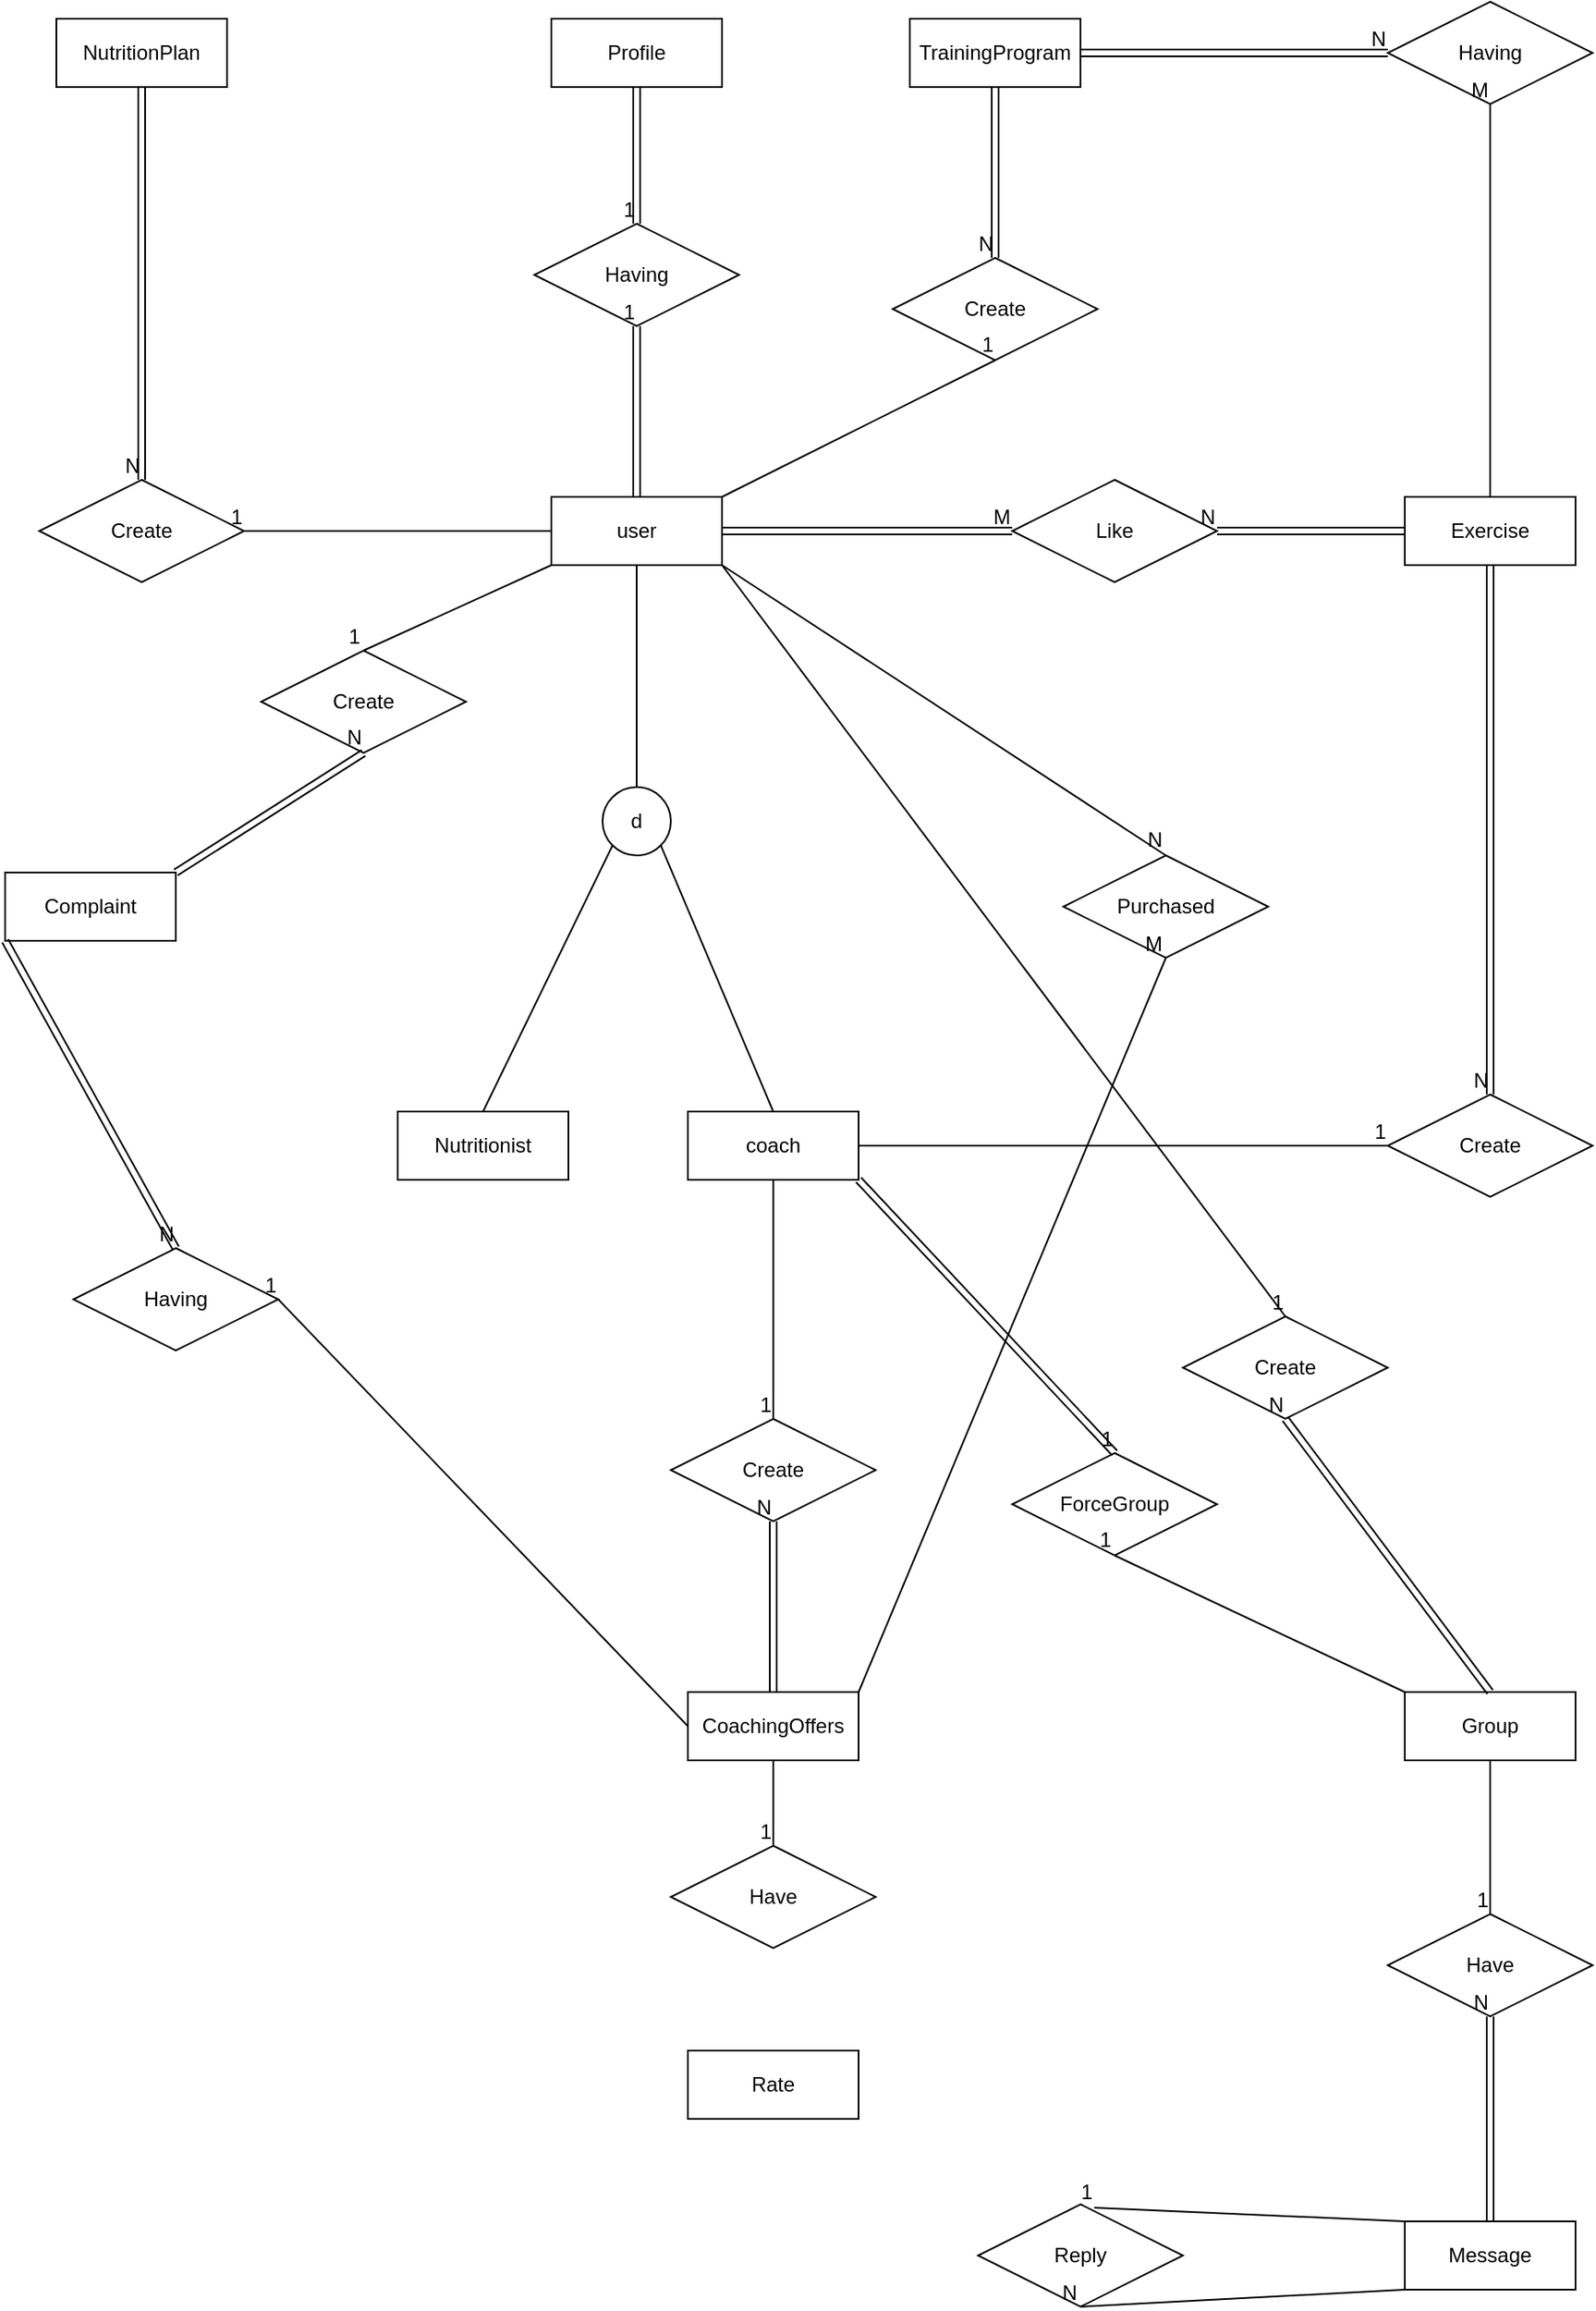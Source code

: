 <mxfile version="28.0.4">
  <diagram name="Page-1" id="JeH0i2LjRQUElFqgsEeq">
    <mxGraphModel dx="1305" dy="1929" grid="1" gridSize="10" guides="1" tooltips="1" connect="1" arrows="1" fold="1" page="1" pageScale="1" pageWidth="850" pageHeight="1100" math="0" shadow="0">
      <root>
        <mxCell id="0" />
        <mxCell id="1" parent="0" />
        <mxCell id="ER7iiUfevUNufXZp1XwE-1" value="user" style="whiteSpace=wrap;html=1;align=center;" vertex="1" parent="1">
          <mxGeometry x="390" y="130" width="100" height="40" as="geometry" />
        </mxCell>
        <mxCell id="ER7iiUfevUNufXZp1XwE-2" value="" style="endArrow=none;html=1;rounded=0;exitX=0.5;exitY=1;exitDx=0;exitDy=0;" edge="1" parent="1" source="ER7iiUfevUNufXZp1XwE-1" target="ER7iiUfevUNufXZp1XwE-3">
          <mxGeometry relative="1" as="geometry">
            <mxPoint x="570" y="390" as="sourcePoint" />
            <mxPoint x="440" y="290" as="targetPoint" />
          </mxGeometry>
        </mxCell>
        <mxCell id="ER7iiUfevUNufXZp1XwE-3" value="d" style="ellipse;whiteSpace=wrap;html=1;align=center;" vertex="1" parent="1">
          <mxGeometry x="420" y="300" width="40" height="40" as="geometry" />
        </mxCell>
        <mxCell id="ER7iiUfevUNufXZp1XwE-5" value="" style="endArrow=none;html=1;rounded=0;exitX=1;exitY=1;exitDx=0;exitDy=0;entryX=0.5;entryY=0;entryDx=0;entryDy=0;" edge="1" parent="1" source="ER7iiUfevUNufXZp1XwE-3" target="ER7iiUfevUNufXZp1XwE-8">
          <mxGeometry relative="1" as="geometry">
            <mxPoint x="570" y="390" as="sourcePoint" />
            <mxPoint x="510" y="480" as="targetPoint" />
          </mxGeometry>
        </mxCell>
        <mxCell id="ER7iiUfevUNufXZp1XwE-6" value="" style="endArrow=none;html=1;rounded=0;exitX=0;exitY=1;exitDx=0;exitDy=0;entryX=0.5;entryY=0;entryDx=0;entryDy=0;" edge="1" parent="1" source="ER7iiUfevUNufXZp1XwE-3" target="ER7iiUfevUNufXZp1XwE-7">
          <mxGeometry relative="1" as="geometry">
            <mxPoint x="570" y="390" as="sourcePoint" />
            <mxPoint x="380" y="460" as="targetPoint" />
          </mxGeometry>
        </mxCell>
        <mxCell id="ER7iiUfevUNufXZp1XwE-7" value="Nutritionist" style="whiteSpace=wrap;html=1;align=center;" vertex="1" parent="1">
          <mxGeometry x="300" y="490" width="100" height="40" as="geometry" />
        </mxCell>
        <mxCell id="ER7iiUfevUNufXZp1XwE-8" value="coach" style="whiteSpace=wrap;html=1;align=center;" vertex="1" parent="1">
          <mxGeometry x="470" y="490" width="100" height="40" as="geometry" />
        </mxCell>
        <mxCell id="ER7iiUfevUNufXZp1XwE-9" value="Profile" style="whiteSpace=wrap;html=1;align=center;" vertex="1" parent="1">
          <mxGeometry x="390" y="-150" width="100" height="40" as="geometry" />
        </mxCell>
        <mxCell id="ER7iiUfevUNufXZp1XwE-10" value="Having" style="shape=rhombus;perimeter=rhombusPerimeter;whiteSpace=wrap;html=1;align=center;" vertex="1" parent="1">
          <mxGeometry x="380" y="-30" width="120" height="60" as="geometry" />
        </mxCell>
        <mxCell id="ER7iiUfevUNufXZp1XwE-11" value="" style="shape=link;html=1;rounded=0;entryX=0.5;entryY=1;entryDx=0;entryDy=0;exitX=0.5;exitY=0;exitDx=0;exitDy=0;" edge="1" parent="1" source="ER7iiUfevUNufXZp1XwE-1" target="ER7iiUfevUNufXZp1XwE-10">
          <mxGeometry relative="1" as="geometry">
            <mxPoint x="350" y="60" as="sourcePoint" />
            <mxPoint x="510" y="250" as="targetPoint" />
          </mxGeometry>
        </mxCell>
        <mxCell id="ER7iiUfevUNufXZp1XwE-12" value="1" style="resizable=0;html=1;whiteSpace=wrap;align=right;verticalAlign=bottom;" connectable="0" vertex="1" parent="ER7iiUfevUNufXZp1XwE-11">
          <mxGeometry x="1" relative="1" as="geometry" />
        </mxCell>
        <mxCell id="ER7iiUfevUNufXZp1XwE-13" value="" style="shape=link;html=1;rounded=0;entryX=0.5;entryY=0;entryDx=0;entryDy=0;exitX=0.5;exitY=1;exitDx=0;exitDy=0;" edge="1" parent="1" source="ER7iiUfevUNufXZp1XwE-9" target="ER7iiUfevUNufXZp1XwE-10">
          <mxGeometry relative="1" as="geometry">
            <mxPoint x="350" y="250" as="sourcePoint" />
            <mxPoint x="510" y="250" as="targetPoint" />
          </mxGeometry>
        </mxCell>
        <mxCell id="ER7iiUfevUNufXZp1XwE-14" value="1" style="resizable=0;html=1;whiteSpace=wrap;align=right;verticalAlign=bottom;" connectable="0" vertex="1" parent="ER7iiUfevUNufXZp1XwE-13">
          <mxGeometry x="1" relative="1" as="geometry" />
        </mxCell>
        <mxCell id="ER7iiUfevUNufXZp1XwE-15" value="TrainingProgram" style="whiteSpace=wrap;html=1;align=center;" vertex="1" parent="1">
          <mxGeometry x="600" y="-150" width="100" height="40" as="geometry" />
        </mxCell>
        <mxCell id="ER7iiUfevUNufXZp1XwE-16" value="" style="shape=link;html=1;rounded=0;entryX=0.5;entryY=0;entryDx=0;entryDy=0;exitX=0.5;exitY=1;exitDx=0;exitDy=0;" edge="1" parent="1" source="ER7iiUfevUNufXZp1XwE-15" target="ER7iiUfevUNufXZp1XwE-18">
          <mxGeometry relative="1" as="geometry">
            <mxPoint x="350" y="160" as="sourcePoint" />
            <mxPoint x="510" y="160" as="targetPoint" />
          </mxGeometry>
        </mxCell>
        <mxCell id="ER7iiUfevUNufXZp1XwE-17" value="N" style="resizable=0;html=1;whiteSpace=wrap;align=right;verticalAlign=bottom;" connectable="0" vertex="1" parent="ER7iiUfevUNufXZp1XwE-16">
          <mxGeometry x="1" relative="1" as="geometry" />
        </mxCell>
        <mxCell id="ER7iiUfevUNufXZp1XwE-18" value="Create" style="shape=rhombus;perimeter=rhombusPerimeter;whiteSpace=wrap;html=1;align=center;" vertex="1" parent="1">
          <mxGeometry x="590" y="-10" width="120" height="60" as="geometry" />
        </mxCell>
        <mxCell id="ER7iiUfevUNufXZp1XwE-19" value="" style="endArrow=none;html=1;rounded=0;entryX=0.5;entryY=1;entryDx=0;entryDy=0;exitX=1;exitY=0;exitDx=0;exitDy=0;" edge="1" parent="1" source="ER7iiUfevUNufXZp1XwE-1" target="ER7iiUfevUNufXZp1XwE-18">
          <mxGeometry relative="1" as="geometry">
            <mxPoint x="670" y="170" as="sourcePoint" />
            <mxPoint x="510" y="160" as="targetPoint" />
          </mxGeometry>
        </mxCell>
        <mxCell id="ER7iiUfevUNufXZp1XwE-20" value="1" style="resizable=0;html=1;whiteSpace=wrap;align=right;verticalAlign=bottom;" connectable="0" vertex="1" parent="ER7iiUfevUNufXZp1XwE-19">
          <mxGeometry x="1" relative="1" as="geometry" />
        </mxCell>
        <mxCell id="ER7iiUfevUNufXZp1XwE-21" value="Exercise" style="whiteSpace=wrap;html=1;align=center;" vertex="1" parent="1">
          <mxGeometry x="890" y="130" width="100" height="40" as="geometry" />
        </mxCell>
        <mxCell id="ER7iiUfevUNufXZp1XwE-22" value="Having" style="shape=rhombus;perimeter=rhombusPerimeter;whiteSpace=wrap;html=1;align=center;" vertex="1" parent="1">
          <mxGeometry x="880" y="-160" width="120" height="60" as="geometry" />
        </mxCell>
        <mxCell id="ER7iiUfevUNufXZp1XwE-23" value="" style="shape=link;html=1;rounded=0;entryX=0;entryY=0.5;entryDx=0;entryDy=0;exitX=1;exitY=0.5;exitDx=0;exitDy=0;" edge="1" parent="1" source="ER7iiUfevUNufXZp1XwE-15" target="ER7iiUfevUNufXZp1XwE-22">
          <mxGeometry relative="1" as="geometry">
            <mxPoint x="350" y="160" as="sourcePoint" />
            <mxPoint x="510" y="160" as="targetPoint" />
          </mxGeometry>
        </mxCell>
        <mxCell id="ER7iiUfevUNufXZp1XwE-24" value="N" style="resizable=0;html=1;whiteSpace=wrap;align=right;verticalAlign=bottom;" connectable="0" vertex="1" parent="ER7iiUfevUNufXZp1XwE-23">
          <mxGeometry x="1" relative="1" as="geometry" />
        </mxCell>
        <mxCell id="ER7iiUfevUNufXZp1XwE-25" value="" style="endArrow=none;html=1;rounded=0;entryX=0.5;entryY=1;entryDx=0;entryDy=0;exitX=0.5;exitY=0;exitDx=0;exitDy=0;" edge="1" parent="1" source="ER7iiUfevUNufXZp1XwE-21" target="ER7iiUfevUNufXZp1XwE-22">
          <mxGeometry relative="1" as="geometry">
            <mxPoint x="350" y="160" as="sourcePoint" />
            <mxPoint x="510" y="160" as="targetPoint" />
          </mxGeometry>
        </mxCell>
        <mxCell id="ER7iiUfevUNufXZp1XwE-26" value="M" style="resizable=0;html=1;whiteSpace=wrap;align=right;verticalAlign=bottom;" connectable="0" vertex="1" parent="ER7iiUfevUNufXZp1XwE-25">
          <mxGeometry x="1" relative="1" as="geometry" />
        </mxCell>
        <mxCell id="ER7iiUfevUNufXZp1XwE-27" value="Create" style="shape=rhombus;perimeter=rhombusPerimeter;whiteSpace=wrap;html=1;align=center;" vertex="1" parent="1">
          <mxGeometry x="880" y="480" width="120" height="60" as="geometry" />
        </mxCell>
        <mxCell id="ER7iiUfevUNufXZp1XwE-28" value="" style="endArrow=none;html=1;rounded=0;exitX=1;exitY=0.5;exitDx=0;exitDy=0;" edge="1" parent="1" source="ER7iiUfevUNufXZp1XwE-8" target="ER7iiUfevUNufXZp1XwE-27">
          <mxGeometry relative="1" as="geometry">
            <mxPoint x="680" y="460" as="sourcePoint" />
            <mxPoint x="510" y="250" as="targetPoint" />
          </mxGeometry>
        </mxCell>
        <mxCell id="ER7iiUfevUNufXZp1XwE-29" value="1" style="resizable=0;html=1;whiteSpace=wrap;align=right;verticalAlign=bottom;" connectable="0" vertex="1" parent="ER7iiUfevUNufXZp1XwE-28">
          <mxGeometry x="1" relative="1" as="geometry" />
        </mxCell>
        <mxCell id="ER7iiUfevUNufXZp1XwE-30" value="" style="shape=link;html=1;rounded=0;entryX=0.5;entryY=0;entryDx=0;entryDy=0;exitX=0.5;exitY=1;exitDx=0;exitDy=0;" edge="1" parent="1" source="ER7iiUfevUNufXZp1XwE-21" target="ER7iiUfevUNufXZp1XwE-27">
          <mxGeometry relative="1" as="geometry">
            <mxPoint x="350" y="250" as="sourcePoint" />
            <mxPoint x="510" y="250" as="targetPoint" />
          </mxGeometry>
        </mxCell>
        <mxCell id="ER7iiUfevUNufXZp1XwE-31" value="N" style="resizable=0;html=1;whiteSpace=wrap;align=right;verticalAlign=bottom;" connectable="0" vertex="1" parent="ER7iiUfevUNufXZp1XwE-30">
          <mxGeometry x="1" relative="1" as="geometry" />
        </mxCell>
        <mxCell id="ER7iiUfevUNufXZp1XwE-32" value="Like" style="shape=rhombus;perimeter=rhombusPerimeter;whiteSpace=wrap;html=1;align=center;" vertex="1" parent="1">
          <mxGeometry x="660" y="120" width="120" height="60" as="geometry" />
        </mxCell>
        <mxCell id="ER7iiUfevUNufXZp1XwE-33" value="" style="shape=link;html=1;rounded=0;entryX=1;entryY=0.5;entryDx=0;entryDy=0;exitX=0;exitY=0.5;exitDx=0;exitDy=0;" edge="1" parent="1" source="ER7iiUfevUNufXZp1XwE-21" target="ER7iiUfevUNufXZp1XwE-32">
          <mxGeometry relative="1" as="geometry">
            <mxPoint x="350" y="220" as="sourcePoint" />
            <mxPoint x="510" y="220" as="targetPoint" />
          </mxGeometry>
        </mxCell>
        <mxCell id="ER7iiUfevUNufXZp1XwE-34" value="N" style="resizable=0;html=1;whiteSpace=wrap;align=right;verticalAlign=bottom;" connectable="0" vertex="1" parent="ER7iiUfevUNufXZp1XwE-33">
          <mxGeometry x="1" relative="1" as="geometry" />
        </mxCell>
        <mxCell id="ER7iiUfevUNufXZp1XwE-35" value="" style="shape=link;html=1;rounded=0;entryX=0;entryY=0.5;entryDx=0;entryDy=0;exitX=1;exitY=0.5;exitDx=0;exitDy=0;" edge="1" parent="1" source="ER7iiUfevUNufXZp1XwE-1" target="ER7iiUfevUNufXZp1XwE-32">
          <mxGeometry relative="1" as="geometry">
            <mxPoint x="350" y="220" as="sourcePoint" />
            <mxPoint x="510" y="220" as="targetPoint" />
          </mxGeometry>
        </mxCell>
        <mxCell id="ER7iiUfevUNufXZp1XwE-36" value="M" style="resizable=0;html=1;whiteSpace=wrap;align=right;verticalAlign=bottom;" connectable="0" vertex="1" parent="ER7iiUfevUNufXZp1XwE-35">
          <mxGeometry x="1" relative="1" as="geometry" />
        </mxCell>
        <mxCell id="ER7iiUfevUNufXZp1XwE-37" value="NutritionPlan" style="whiteSpace=wrap;html=1;align=center;" vertex="1" parent="1">
          <mxGeometry x="100" y="-150" width="100" height="40" as="geometry" />
        </mxCell>
        <mxCell id="ER7iiUfevUNufXZp1XwE-38" value="Create" style="shape=rhombus;perimeter=rhombusPerimeter;whiteSpace=wrap;html=1;align=center;" vertex="1" parent="1">
          <mxGeometry x="90" y="120" width="120" height="60" as="geometry" />
        </mxCell>
        <mxCell id="ER7iiUfevUNufXZp1XwE-39" value="" style="endArrow=none;html=1;rounded=0;exitX=0;exitY=0.5;exitDx=0;exitDy=0;entryX=1;entryY=0.5;entryDx=0;entryDy=0;" edge="1" parent="1" source="ER7iiUfevUNufXZp1XwE-1" target="ER7iiUfevUNufXZp1XwE-38">
          <mxGeometry relative="1" as="geometry">
            <mxPoint x="350" y="220" as="sourcePoint" />
            <mxPoint x="510" y="220" as="targetPoint" />
          </mxGeometry>
        </mxCell>
        <mxCell id="ER7iiUfevUNufXZp1XwE-40" value="1" style="resizable=0;html=1;whiteSpace=wrap;align=right;verticalAlign=bottom;" connectable="0" vertex="1" parent="ER7iiUfevUNufXZp1XwE-39">
          <mxGeometry x="1" relative="1" as="geometry" />
        </mxCell>
        <mxCell id="ER7iiUfevUNufXZp1XwE-44" value="" style="shape=link;html=1;rounded=0;exitX=0.5;exitY=1;exitDx=0;exitDy=0;entryX=0.5;entryY=0;entryDx=0;entryDy=0;" edge="1" parent="1" source="ER7iiUfevUNufXZp1XwE-37" target="ER7iiUfevUNufXZp1XwE-38">
          <mxGeometry relative="1" as="geometry">
            <mxPoint x="130" y="300" as="sourcePoint" />
            <mxPoint x="290" y="300" as="targetPoint" />
          </mxGeometry>
        </mxCell>
        <mxCell id="ER7iiUfevUNufXZp1XwE-45" value="N" style="resizable=0;html=1;whiteSpace=wrap;align=right;verticalAlign=bottom;" connectable="0" vertex="1" parent="ER7iiUfevUNufXZp1XwE-44">
          <mxGeometry x="1" relative="1" as="geometry" />
        </mxCell>
        <mxCell id="ER7iiUfevUNufXZp1XwE-46" value="CoachingOffers" style="whiteSpace=wrap;html=1;align=center;" vertex="1" parent="1">
          <mxGeometry x="470" y="830" width="100" height="40" as="geometry" />
        </mxCell>
        <mxCell id="ER7iiUfevUNufXZp1XwE-47" value="Create" style="shape=rhombus;perimeter=rhombusPerimeter;whiteSpace=wrap;html=1;align=center;" vertex="1" parent="1">
          <mxGeometry x="460" y="670" width="120" height="60" as="geometry" />
        </mxCell>
        <mxCell id="ER7iiUfevUNufXZp1XwE-48" value="" style="endArrow=none;html=1;rounded=0;entryX=0.5;entryY=0;entryDx=0;entryDy=0;exitX=0.5;exitY=1;exitDx=0;exitDy=0;" edge="1" parent="1" source="ER7iiUfevUNufXZp1XwE-8" target="ER7iiUfevUNufXZp1XwE-47">
          <mxGeometry relative="1" as="geometry">
            <mxPoint x="350" y="620" as="sourcePoint" />
            <mxPoint x="510" y="620" as="targetPoint" />
          </mxGeometry>
        </mxCell>
        <mxCell id="ER7iiUfevUNufXZp1XwE-49" value="1" style="resizable=0;html=1;whiteSpace=wrap;align=right;verticalAlign=bottom;" connectable="0" vertex="1" parent="ER7iiUfevUNufXZp1XwE-48">
          <mxGeometry x="1" relative="1" as="geometry" />
        </mxCell>
        <mxCell id="ER7iiUfevUNufXZp1XwE-50" value="" style="shape=link;html=1;rounded=0;entryX=0.5;entryY=1;entryDx=0;entryDy=0;exitX=0.5;exitY=0;exitDx=0;exitDy=0;" edge="1" parent="1" source="ER7iiUfevUNufXZp1XwE-46" target="ER7iiUfevUNufXZp1XwE-47">
          <mxGeometry relative="1" as="geometry">
            <mxPoint x="350" y="620" as="sourcePoint" />
            <mxPoint x="510" y="620" as="targetPoint" />
          </mxGeometry>
        </mxCell>
        <mxCell id="ER7iiUfevUNufXZp1XwE-51" value="N" style="resizable=0;html=1;whiteSpace=wrap;align=right;verticalAlign=bottom;" connectable="0" vertex="1" parent="ER7iiUfevUNufXZp1XwE-50">
          <mxGeometry x="1" relative="1" as="geometry" />
        </mxCell>
        <mxCell id="ER7iiUfevUNufXZp1XwE-52" value="Purchased" style="shape=rhombus;perimeter=rhombusPerimeter;whiteSpace=wrap;html=1;align=center;" vertex="1" parent="1">
          <mxGeometry x="690" y="340" width="120" height="60" as="geometry" />
        </mxCell>
        <mxCell id="ER7iiUfevUNufXZp1XwE-53" value="" style="endArrow=none;html=1;rounded=0;entryX=0.5;entryY=1;entryDx=0;entryDy=0;exitX=1;exitY=0;exitDx=0;exitDy=0;" edge="1" parent="1" source="ER7iiUfevUNufXZp1XwE-46" target="ER7iiUfevUNufXZp1XwE-52">
          <mxGeometry relative="1" as="geometry">
            <mxPoint x="350" y="350" as="sourcePoint" />
            <mxPoint x="510" y="350" as="targetPoint" />
          </mxGeometry>
        </mxCell>
        <mxCell id="ER7iiUfevUNufXZp1XwE-54" value="M" style="resizable=0;html=1;whiteSpace=wrap;align=right;verticalAlign=bottom;" connectable="0" vertex="1" parent="ER7iiUfevUNufXZp1XwE-53">
          <mxGeometry x="1" relative="1" as="geometry" />
        </mxCell>
        <mxCell id="ER7iiUfevUNufXZp1XwE-55" value="" style="endArrow=none;html=1;rounded=0;entryX=0.5;entryY=0;entryDx=0;entryDy=0;exitX=1;exitY=1;exitDx=0;exitDy=0;" edge="1" parent="1" source="ER7iiUfevUNufXZp1XwE-1" target="ER7iiUfevUNufXZp1XwE-52">
          <mxGeometry relative="1" as="geometry">
            <mxPoint x="350" y="350" as="sourcePoint" />
            <mxPoint x="510" y="350" as="targetPoint" />
          </mxGeometry>
        </mxCell>
        <mxCell id="ER7iiUfevUNufXZp1XwE-56" value="N" style="resizable=0;html=1;whiteSpace=wrap;align=right;verticalAlign=bottom;" connectable="0" vertex="1" parent="ER7iiUfevUNufXZp1XwE-55">
          <mxGeometry x="1" relative="1" as="geometry" />
        </mxCell>
        <mxCell id="ER7iiUfevUNufXZp1XwE-57" value="Group" style="whiteSpace=wrap;html=1;align=center;" vertex="1" parent="1">
          <mxGeometry x="890" y="830" width="100" height="40" as="geometry" />
        </mxCell>
        <mxCell id="ER7iiUfevUNufXZp1XwE-58" value="Create" style="shape=rhombus;perimeter=rhombusPerimeter;whiteSpace=wrap;html=1;align=center;" vertex="1" parent="1">
          <mxGeometry x="760" y="610" width="120" height="60" as="geometry" />
        </mxCell>
        <mxCell id="ER7iiUfevUNufXZp1XwE-59" value="ForceGroup" style="shape=rhombus;perimeter=rhombusPerimeter;whiteSpace=wrap;html=1;align=center;" vertex="1" parent="1">
          <mxGeometry x="660" y="690" width="120" height="60" as="geometry" />
        </mxCell>
        <mxCell id="ER7iiUfevUNufXZp1XwE-62" value="" style="shape=link;html=1;rounded=0;entryX=0.5;entryY=0;entryDx=0;entryDy=0;exitX=1;exitY=1;exitDx=0;exitDy=0;" edge="1" parent="1" source="ER7iiUfevUNufXZp1XwE-8" target="ER7iiUfevUNufXZp1XwE-59">
          <mxGeometry relative="1" as="geometry">
            <mxPoint x="350" y="500" as="sourcePoint" />
            <mxPoint x="510" y="500" as="targetPoint" />
          </mxGeometry>
        </mxCell>
        <mxCell id="ER7iiUfevUNufXZp1XwE-63" value="1" style="resizable=0;html=1;whiteSpace=wrap;align=right;verticalAlign=bottom;" connectable="0" vertex="1" parent="ER7iiUfevUNufXZp1XwE-62">
          <mxGeometry x="1" relative="1" as="geometry" />
        </mxCell>
        <mxCell id="ER7iiUfevUNufXZp1XwE-64" value="" style="endArrow=none;html=1;rounded=0;entryX=0.5;entryY=1;entryDx=0;entryDy=0;exitX=0;exitY=0;exitDx=0;exitDy=0;" edge="1" parent="1" source="ER7iiUfevUNufXZp1XwE-57" target="ER7iiUfevUNufXZp1XwE-59">
          <mxGeometry relative="1" as="geometry">
            <mxPoint x="350" y="500" as="sourcePoint" />
            <mxPoint x="510" y="500" as="targetPoint" />
          </mxGeometry>
        </mxCell>
        <mxCell id="ER7iiUfevUNufXZp1XwE-65" value="1" style="resizable=0;html=1;whiteSpace=wrap;align=right;verticalAlign=bottom;" connectable="0" vertex="1" parent="ER7iiUfevUNufXZp1XwE-64">
          <mxGeometry x="1" relative="1" as="geometry" />
        </mxCell>
        <mxCell id="ER7iiUfevUNufXZp1XwE-66" value="" style="endArrow=none;html=1;rounded=0;entryX=0.5;entryY=0;entryDx=0;entryDy=0;exitX=1;exitY=1;exitDx=0;exitDy=0;" edge="1" parent="1" source="ER7iiUfevUNufXZp1XwE-1" target="ER7iiUfevUNufXZp1XwE-58">
          <mxGeometry relative="1" as="geometry">
            <mxPoint x="350" y="500" as="sourcePoint" />
            <mxPoint x="510" y="500" as="targetPoint" />
          </mxGeometry>
        </mxCell>
        <mxCell id="ER7iiUfevUNufXZp1XwE-67" value="1" style="resizable=0;html=1;whiteSpace=wrap;align=right;verticalAlign=bottom;" connectable="0" vertex="1" parent="ER7iiUfevUNufXZp1XwE-66">
          <mxGeometry x="1" relative="1" as="geometry" />
        </mxCell>
        <mxCell id="ER7iiUfevUNufXZp1XwE-68" value="" style="shape=link;html=1;rounded=0;entryX=0.5;entryY=1;entryDx=0;entryDy=0;exitX=0.5;exitY=0;exitDx=0;exitDy=0;" edge="1" parent="1" source="ER7iiUfevUNufXZp1XwE-57" target="ER7iiUfevUNufXZp1XwE-58">
          <mxGeometry relative="1" as="geometry">
            <mxPoint x="350" y="500" as="sourcePoint" />
            <mxPoint x="510" y="500" as="targetPoint" />
          </mxGeometry>
        </mxCell>
        <mxCell id="ER7iiUfevUNufXZp1XwE-69" value="N" style="resizable=0;html=1;whiteSpace=wrap;align=right;verticalAlign=bottom;" connectable="0" vertex="1" parent="ER7iiUfevUNufXZp1XwE-68">
          <mxGeometry x="1" relative="1" as="geometry" />
        </mxCell>
        <mxCell id="ER7iiUfevUNufXZp1XwE-70" value="Message" style="whiteSpace=wrap;html=1;align=center;" vertex="1" parent="1">
          <mxGeometry x="890" y="1140" width="100" height="40" as="geometry" />
        </mxCell>
        <mxCell id="ER7iiUfevUNufXZp1XwE-71" value="Reply" style="shape=rhombus;perimeter=rhombusPerimeter;whiteSpace=wrap;html=1;align=center;" vertex="1" parent="1">
          <mxGeometry x="640" y="1130" width="120" height="60" as="geometry" />
        </mxCell>
        <mxCell id="ER7iiUfevUNufXZp1XwE-74" value="Have" style="shape=rhombus;perimeter=rhombusPerimeter;whiteSpace=wrap;html=1;align=center;" vertex="1" parent="1">
          <mxGeometry x="880" y="960" width="120" height="60" as="geometry" />
        </mxCell>
        <mxCell id="ER7iiUfevUNufXZp1XwE-75" value="" style="endArrow=none;html=1;rounded=0;entryX=0.5;entryY=0;entryDx=0;entryDy=0;exitX=0.5;exitY=1;exitDx=0;exitDy=0;" edge="1" parent="1" source="ER7iiUfevUNufXZp1XwE-57" target="ER7iiUfevUNufXZp1XwE-74">
          <mxGeometry relative="1" as="geometry">
            <mxPoint x="350" y="1040" as="sourcePoint" />
            <mxPoint x="510" y="1040" as="targetPoint" />
          </mxGeometry>
        </mxCell>
        <mxCell id="ER7iiUfevUNufXZp1XwE-76" value="1" style="resizable=0;html=1;whiteSpace=wrap;align=right;verticalAlign=bottom;" connectable="0" vertex="1" parent="ER7iiUfevUNufXZp1XwE-75">
          <mxGeometry x="1" relative="1" as="geometry" />
        </mxCell>
        <mxCell id="ER7iiUfevUNufXZp1XwE-77" value="" style="shape=link;html=1;rounded=0;entryX=0.5;entryY=1;entryDx=0;entryDy=0;exitX=0.5;exitY=0;exitDx=0;exitDy=0;" edge="1" parent="1" source="ER7iiUfevUNufXZp1XwE-70" target="ER7iiUfevUNufXZp1XwE-74">
          <mxGeometry relative="1" as="geometry">
            <mxPoint x="350" y="1040" as="sourcePoint" />
            <mxPoint x="510" y="1040" as="targetPoint" />
          </mxGeometry>
        </mxCell>
        <mxCell id="ER7iiUfevUNufXZp1XwE-78" value="N" style="resizable=0;html=1;whiteSpace=wrap;align=right;verticalAlign=bottom;" connectable="0" vertex="1" parent="ER7iiUfevUNufXZp1XwE-77">
          <mxGeometry x="1" relative="1" as="geometry" />
        </mxCell>
        <mxCell id="ER7iiUfevUNufXZp1XwE-79" value="" style="endArrow=none;html=1;rounded=0;entryX=0.567;entryY=0.033;entryDx=0;entryDy=0;entryPerimeter=0;exitX=0;exitY=0;exitDx=0;exitDy=0;" edge="1" parent="1" source="ER7iiUfevUNufXZp1XwE-70" target="ER7iiUfevUNufXZp1XwE-71">
          <mxGeometry relative="1" as="geometry">
            <mxPoint x="350" y="1040" as="sourcePoint" />
            <mxPoint x="900" y="1130" as="targetPoint" />
          </mxGeometry>
        </mxCell>
        <mxCell id="ER7iiUfevUNufXZp1XwE-80" value="1" style="resizable=0;html=1;whiteSpace=wrap;align=right;verticalAlign=bottom;" connectable="0" vertex="1" parent="ER7iiUfevUNufXZp1XwE-79">
          <mxGeometry x="1" relative="1" as="geometry" />
        </mxCell>
        <mxCell id="ER7iiUfevUNufXZp1XwE-81" value="" style="endArrow=none;html=1;rounded=0;entryX=0.5;entryY=1;entryDx=0;entryDy=0;exitX=0;exitY=1;exitDx=0;exitDy=0;" edge="1" parent="1" source="ER7iiUfevUNufXZp1XwE-70" target="ER7iiUfevUNufXZp1XwE-71">
          <mxGeometry relative="1" as="geometry">
            <mxPoint x="350" y="1040" as="sourcePoint" />
            <mxPoint x="510" y="1040" as="targetPoint" />
          </mxGeometry>
        </mxCell>
        <mxCell id="ER7iiUfevUNufXZp1XwE-82" value="N" style="resizable=0;html=1;whiteSpace=wrap;align=right;verticalAlign=bottom;" connectable="0" vertex="1" parent="ER7iiUfevUNufXZp1XwE-81">
          <mxGeometry x="1" relative="1" as="geometry" />
        </mxCell>
        <mxCell id="ER7iiUfevUNufXZp1XwE-84" value="Complaint" style="whiteSpace=wrap;html=1;align=center;" vertex="1" parent="1">
          <mxGeometry x="70" y="350" width="100" height="40" as="geometry" />
        </mxCell>
        <mxCell id="ER7iiUfevUNufXZp1XwE-85" value="Create" style="shape=rhombus;perimeter=rhombusPerimeter;whiteSpace=wrap;html=1;align=center;" vertex="1" parent="1">
          <mxGeometry x="220" y="220" width="120" height="60" as="geometry" />
        </mxCell>
        <mxCell id="ER7iiUfevUNufXZp1XwE-86" value="" style="endArrow=none;html=1;rounded=0;entryX=0.5;entryY=0;entryDx=0;entryDy=0;exitX=0;exitY=1;exitDx=0;exitDy=0;" edge="1" parent="1" source="ER7iiUfevUNufXZp1XwE-1" target="ER7iiUfevUNufXZp1XwE-85">
          <mxGeometry relative="1" as="geometry">
            <mxPoint x="350" y="350" as="sourcePoint" />
            <mxPoint x="510" y="350" as="targetPoint" />
          </mxGeometry>
        </mxCell>
        <mxCell id="ER7iiUfevUNufXZp1XwE-87" value="1" style="resizable=0;html=1;whiteSpace=wrap;align=right;verticalAlign=bottom;" connectable="0" vertex="1" parent="ER7iiUfevUNufXZp1XwE-86">
          <mxGeometry x="1" relative="1" as="geometry" />
        </mxCell>
        <mxCell id="ER7iiUfevUNufXZp1XwE-88" value="" style="shape=link;html=1;rounded=0;entryX=0.5;entryY=1;entryDx=0;entryDy=0;exitX=1;exitY=0;exitDx=0;exitDy=0;" edge="1" parent="1" source="ER7iiUfevUNufXZp1XwE-84" target="ER7iiUfevUNufXZp1XwE-85">
          <mxGeometry relative="1" as="geometry">
            <mxPoint x="350" y="350" as="sourcePoint" />
            <mxPoint x="510" y="350" as="targetPoint" />
          </mxGeometry>
        </mxCell>
        <mxCell id="ER7iiUfevUNufXZp1XwE-89" value="N" style="resizable=0;html=1;whiteSpace=wrap;align=right;verticalAlign=bottom;" connectable="0" vertex="1" parent="ER7iiUfevUNufXZp1XwE-88">
          <mxGeometry x="1" relative="1" as="geometry" />
        </mxCell>
        <mxCell id="ER7iiUfevUNufXZp1XwE-90" value="Having" style="shape=rhombus;perimeter=rhombusPerimeter;whiteSpace=wrap;html=1;align=center;" vertex="1" parent="1">
          <mxGeometry x="110" y="570" width="120" height="60" as="geometry" />
        </mxCell>
        <mxCell id="ER7iiUfevUNufXZp1XwE-91" value="" style="shape=link;html=1;rounded=0;entryX=0.5;entryY=0;entryDx=0;entryDy=0;exitX=0;exitY=1;exitDx=0;exitDy=0;" edge="1" parent="1" source="ER7iiUfevUNufXZp1XwE-84" target="ER7iiUfevUNufXZp1XwE-90">
          <mxGeometry relative="1" as="geometry">
            <mxPoint x="350" y="770" as="sourcePoint" />
            <mxPoint x="510" y="770" as="targetPoint" />
          </mxGeometry>
        </mxCell>
        <mxCell id="ER7iiUfevUNufXZp1XwE-92" value="N" style="resizable=0;html=1;whiteSpace=wrap;align=right;verticalAlign=bottom;" connectable="0" vertex="1" parent="ER7iiUfevUNufXZp1XwE-91">
          <mxGeometry x="1" relative="1" as="geometry" />
        </mxCell>
        <mxCell id="ER7iiUfevUNufXZp1XwE-93" value="" style="endArrow=none;html=1;rounded=0;entryX=1;entryY=0.5;entryDx=0;entryDy=0;exitX=0;exitY=0.5;exitDx=0;exitDy=0;" edge="1" parent="1" source="ER7iiUfevUNufXZp1XwE-46" target="ER7iiUfevUNufXZp1XwE-90">
          <mxGeometry relative="1" as="geometry">
            <mxPoint x="350" y="770" as="sourcePoint" />
            <mxPoint x="510" y="770" as="targetPoint" />
          </mxGeometry>
        </mxCell>
        <mxCell id="ER7iiUfevUNufXZp1XwE-94" value="1" style="resizable=0;html=1;whiteSpace=wrap;align=right;verticalAlign=bottom;" connectable="0" vertex="1" parent="ER7iiUfevUNufXZp1XwE-93">
          <mxGeometry x="1" relative="1" as="geometry" />
        </mxCell>
        <mxCell id="ER7iiUfevUNufXZp1XwE-95" value="Rate" style="whiteSpace=wrap;html=1;align=center;" vertex="1" parent="1">
          <mxGeometry x="470" y="1040" width="100" height="40" as="geometry" />
        </mxCell>
        <mxCell id="ER7iiUfevUNufXZp1XwE-96" value="Have" style="shape=rhombus;perimeter=rhombusPerimeter;whiteSpace=wrap;html=1;align=center;" vertex="1" parent="1">
          <mxGeometry x="460" y="920" width="120" height="60" as="geometry" />
        </mxCell>
        <mxCell id="ER7iiUfevUNufXZp1XwE-97" value="" style="endArrow=none;html=1;rounded=0;entryX=0.5;entryY=0;entryDx=0;entryDy=0;exitX=0.5;exitY=1;exitDx=0;exitDy=0;" edge="1" parent="1" source="ER7iiUfevUNufXZp1XwE-46" target="ER7iiUfevUNufXZp1XwE-96">
          <mxGeometry relative="1" as="geometry">
            <mxPoint x="350" y="830" as="sourcePoint" />
            <mxPoint x="510" y="830" as="targetPoint" />
          </mxGeometry>
        </mxCell>
        <mxCell id="ER7iiUfevUNufXZp1XwE-98" value="1" style="resizable=0;html=1;whiteSpace=wrap;align=right;verticalAlign=bottom;" connectable="0" vertex="1" parent="ER7iiUfevUNufXZp1XwE-97">
          <mxGeometry x="1" relative="1" as="geometry" />
        </mxCell>
      </root>
    </mxGraphModel>
  </diagram>
</mxfile>
